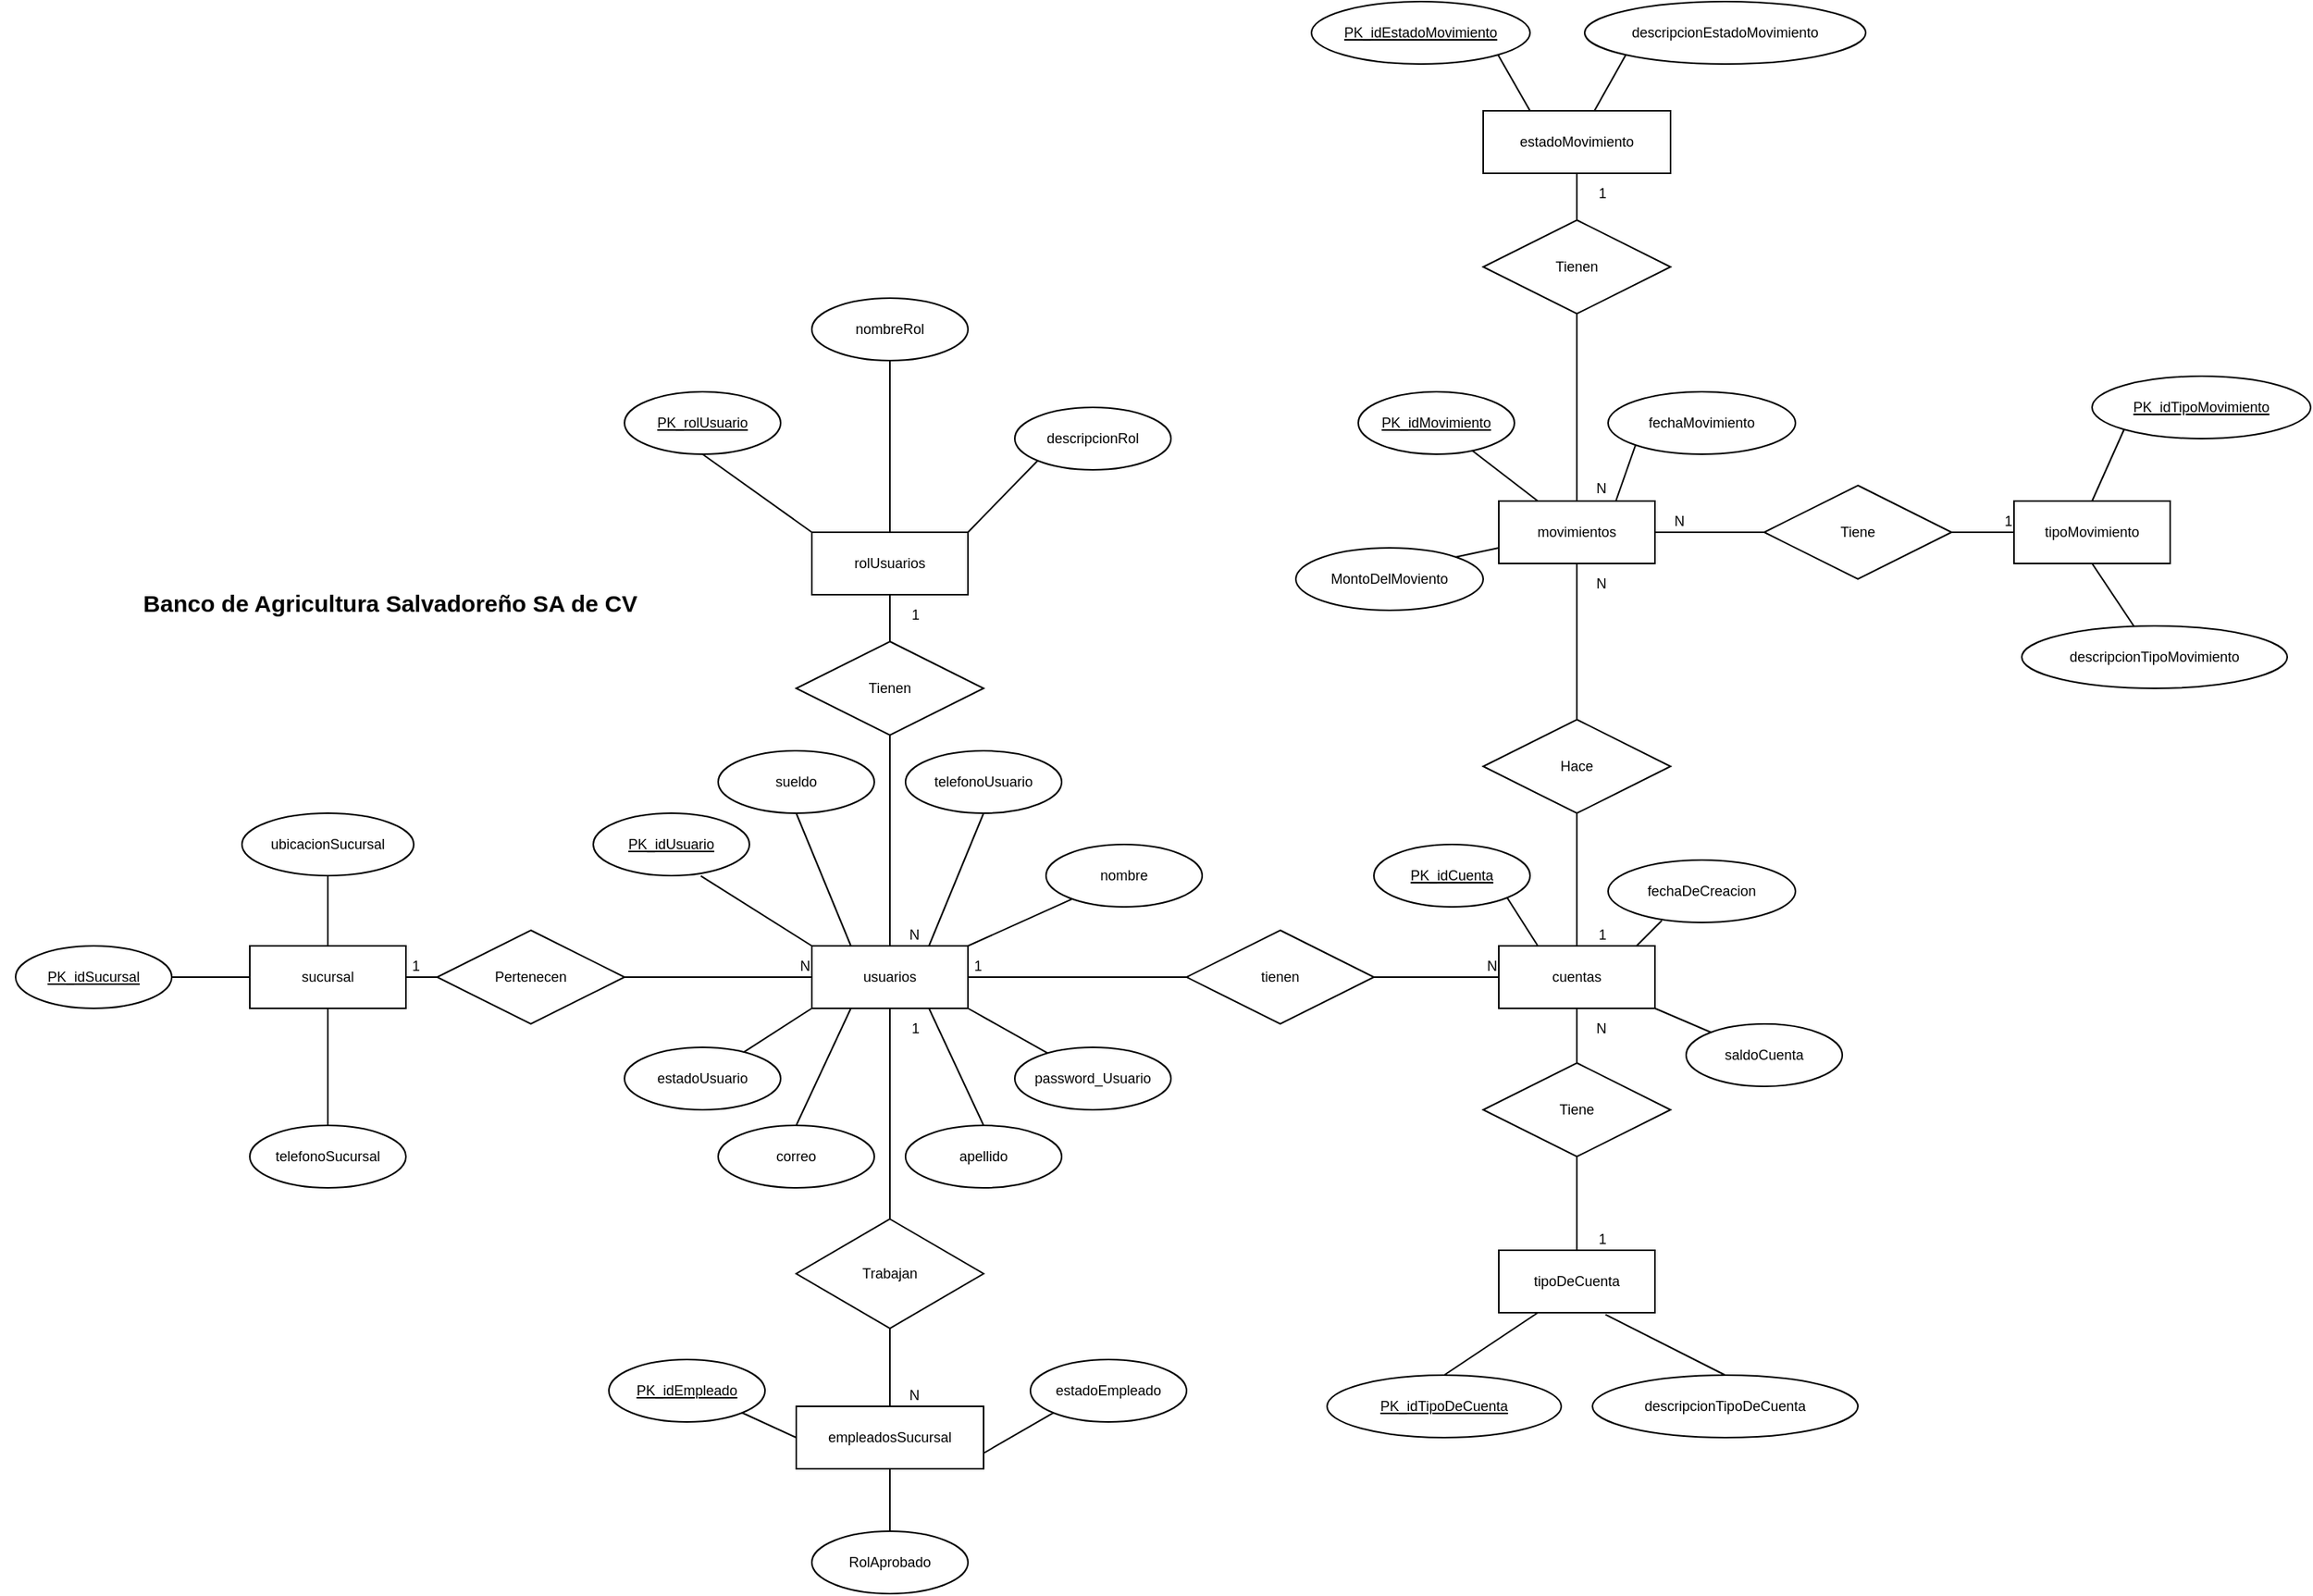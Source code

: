 <mxfile version="23.1.5" type="device">
  <diagram name="Página-1" id="E7iR8OeMe1wWlsRJZvQq">
    <mxGraphModel dx="648" dy="625" grid="1" gridSize="10" guides="1" tooltips="1" connect="1" arrows="1" fold="1" page="1" pageScale="1" pageWidth="413" pageHeight="583" math="0" shadow="0">
      <root>
        <mxCell id="0" />
        <mxCell id="1" parent="0" />
        <mxCell id="nycTJcPWm1tqo9a05--M-3" value="rolUsuarios" style="whiteSpace=wrap;html=1;align=center;fillColor=default;fontSize=9;" parent="1" vertex="1">
          <mxGeometry x="1030" y="430" width="100" height="40" as="geometry" />
        </mxCell>
        <mxCell id="nycTJcPWm1tqo9a05--M-4" value="tipoMovimiento" style="whiteSpace=wrap;html=1;align=center;fillColor=default;fontSize=9;" parent="1" vertex="1">
          <mxGeometry x="1800" y="410" width="100" height="40" as="geometry" />
        </mxCell>
        <mxCell id="nycTJcPWm1tqo9a05--M-5" value="movimientos" style="whiteSpace=wrap;html=1;align=center;fillColor=default;fontSize=9;" parent="1" vertex="1">
          <mxGeometry x="1470" y="410" width="100" height="40" as="geometry" />
        </mxCell>
        <mxCell id="nycTJcPWm1tqo9a05--M-6" value="usuarios" style="whiteSpace=wrap;html=1;align=center;fillColor=default;fontSize=9;" parent="1" vertex="1">
          <mxGeometry x="1030" y="695" width="100" height="40" as="geometry" />
        </mxCell>
        <mxCell id="nycTJcPWm1tqo9a05--M-8" value="&lt;b style=&quot;&quot;&gt;&lt;font style=&quot;font-size: 15px;&quot;&gt;Banco de Agricultura Salvadoreño SA de CV&lt;/font&gt;&lt;/b&gt;" style="text;strokeColor=none;align=center;fillColor=none;html=1;verticalAlign=middle;whiteSpace=wrap;rounded=0;fontSize=9;" parent="1" vertex="1">
          <mxGeometry x="510" y="460" width="500" height="30" as="geometry" />
        </mxCell>
        <mxCell id="nycTJcPWm1tqo9a05--M-10" value="estadoMovimiento" style="whiteSpace=wrap;html=1;align=center;fillColor=default;fontSize=9;" parent="1" vertex="1">
          <mxGeometry x="1460" y="160" width="120" height="40" as="geometry" />
        </mxCell>
        <mxCell id="nycTJcPWm1tqo9a05--M-11" value="cuentas" style="whiteSpace=wrap;html=1;align=center;fillColor=default;fontSize=9;" parent="1" vertex="1">
          <mxGeometry x="1470" y="695" width="100" height="40" as="geometry" />
        </mxCell>
        <mxCell id="nycTJcPWm1tqo9a05--M-13" value="tipoDeCuenta" style="whiteSpace=wrap;html=1;align=center;fillColor=default;fontSize=9;" parent="1" vertex="1">
          <mxGeometry x="1470" y="890" width="100" height="40" as="geometry" />
        </mxCell>
        <mxCell id="nycTJcPWm1tqo9a05--M-14" value="empleadosSucursal" style="whiteSpace=wrap;html=1;align=center;fillColor=default;fontSize=9;" parent="1" vertex="1">
          <mxGeometry x="1020" y="990" width="120" height="40" as="geometry" />
        </mxCell>
        <mxCell id="nycTJcPWm1tqo9a05--M-15" value="sucursal" style="whiteSpace=wrap;html=1;align=center;fillColor=default;fontSize=9;" parent="1" vertex="1">
          <mxGeometry x="670" y="695" width="100" height="40" as="geometry" />
        </mxCell>
        <mxCell id="nycTJcPWm1tqo9a05--M-16" value="Trabajan" style="shape=rhombus;perimeter=rhombusPerimeter;whiteSpace=wrap;html=1;align=center;fillColor=default;fontSize=9;" parent="1" vertex="1">
          <mxGeometry x="1020" y="870" width="120" height="70" as="geometry" />
        </mxCell>
        <mxCell id="nycTJcPWm1tqo9a05--M-18" value="Hace" style="shape=rhombus;perimeter=rhombusPerimeter;whiteSpace=wrap;html=1;align=center;fillColor=default;fontSize=9;" parent="1" vertex="1">
          <mxGeometry x="1460" y="550" width="120" height="60" as="geometry" />
        </mxCell>
        <mxCell id="nycTJcPWm1tqo9a05--M-19" value="Tienen" style="shape=rhombus;perimeter=rhombusPerimeter;whiteSpace=wrap;html=1;align=center;fillColor=default;fontSize=9;" parent="1" vertex="1">
          <mxGeometry x="1460" y="230" width="120" height="60" as="geometry" />
        </mxCell>
        <mxCell id="nycTJcPWm1tqo9a05--M-20" value="Tiene" style="shape=rhombus;perimeter=rhombusPerimeter;whiteSpace=wrap;html=1;align=center;fillColor=default;fontSize=9;" parent="1" vertex="1">
          <mxGeometry x="1460" y="770" width="120" height="60" as="geometry" />
        </mxCell>
        <mxCell id="nycTJcPWm1tqo9a05--M-21" value="tienen" style="shape=rhombus;perimeter=rhombusPerimeter;whiteSpace=wrap;html=1;align=center;fillColor=default;fontSize=9;" parent="1" vertex="1">
          <mxGeometry x="1270" y="685" width="120" height="60" as="geometry" />
        </mxCell>
        <mxCell id="nycTJcPWm1tqo9a05--M-22" value="Pertenecen" style="shape=rhombus;perimeter=rhombusPerimeter;whiteSpace=wrap;html=1;align=center;fillColor=default;fontSize=9;" parent="1" vertex="1">
          <mxGeometry x="790" y="685" width="120" height="60" as="geometry" />
        </mxCell>
        <mxCell id="nycTJcPWm1tqo9a05--M-26" value="" style="endArrow=none;html=1;rounded=0;entryX=0.5;entryY=1;entryDx=0;entryDy=0;fontSize=9;" parent="1" source="nycTJcPWm1tqo9a05--M-16" target="nycTJcPWm1tqo9a05--M-6" edge="1">
          <mxGeometry relative="1" as="geometry">
            <mxPoint x="1050" y="900" as="sourcePoint" />
            <mxPoint x="1210" y="900" as="targetPoint" />
          </mxGeometry>
        </mxCell>
        <mxCell id="nycTJcPWm1tqo9a05--M-27" value="1" style="resizable=0;html=1;whiteSpace=wrap;align=right;verticalAlign=bottom;fontSize=9;" parent="nycTJcPWm1tqo9a05--M-26" connectable="0" vertex="1">
          <mxGeometry x="1" relative="1" as="geometry">
            <mxPoint x="20" y="20" as="offset" />
          </mxGeometry>
        </mxCell>
        <mxCell id="nycTJcPWm1tqo9a05--M-28" value="" style="endArrow=none;html=1;rounded=0;exitX=0.5;exitY=1;exitDx=0;exitDy=0;entryX=0.5;entryY=0;entryDx=0;entryDy=0;fontSize=9;" parent="1" source="nycTJcPWm1tqo9a05--M-16" target="nycTJcPWm1tqo9a05--M-14" edge="1">
          <mxGeometry relative="1" as="geometry">
            <mxPoint x="1050" y="900" as="sourcePoint" />
            <mxPoint x="1210" y="900" as="targetPoint" />
          </mxGeometry>
        </mxCell>
        <mxCell id="nycTJcPWm1tqo9a05--M-29" value="N" style="resizable=0;html=1;whiteSpace=wrap;align=right;verticalAlign=bottom;fontSize=9;" parent="nycTJcPWm1tqo9a05--M-28" connectable="0" vertex="1">
          <mxGeometry x="1" relative="1" as="geometry">
            <mxPoint x="20" as="offset" />
          </mxGeometry>
        </mxCell>
        <mxCell id="nycTJcPWm1tqo9a05--M-33" value="" style="endArrow=none;html=1;rounded=0;entryX=1;entryY=0.5;entryDx=0;entryDy=0;exitX=0;exitY=0.5;exitDx=0;exitDy=0;fontSize=9;" parent="1" source="nycTJcPWm1tqo9a05--M-22" target="nycTJcPWm1tqo9a05--M-15" edge="1">
          <mxGeometry relative="1" as="geometry">
            <mxPoint x="1050" y="810" as="sourcePoint" />
            <mxPoint x="1210" y="810" as="targetPoint" />
          </mxGeometry>
        </mxCell>
        <mxCell id="nycTJcPWm1tqo9a05--M-34" value="1" style="resizable=0;html=1;whiteSpace=wrap;align=right;verticalAlign=bottom;fontSize=9;" parent="nycTJcPWm1tqo9a05--M-33" connectable="0" vertex="1">
          <mxGeometry x="1" relative="1" as="geometry">
            <mxPoint x="10" as="offset" />
          </mxGeometry>
        </mxCell>
        <mxCell id="nycTJcPWm1tqo9a05--M-35" value="" style="endArrow=none;html=1;rounded=0;exitX=1;exitY=0.5;exitDx=0;exitDy=0;entryX=0;entryY=0.5;entryDx=0;entryDy=0;fontSize=9;" parent="1" source="nycTJcPWm1tqo9a05--M-22" target="nycTJcPWm1tqo9a05--M-6" edge="1">
          <mxGeometry relative="1" as="geometry">
            <mxPoint x="1090" y="900" as="sourcePoint" />
            <mxPoint x="1090" y="950" as="targetPoint" />
          </mxGeometry>
        </mxCell>
        <mxCell id="nycTJcPWm1tqo9a05--M-36" value="N" style="resizable=0;html=1;whiteSpace=wrap;align=right;verticalAlign=bottom;fontSize=9;" parent="nycTJcPWm1tqo9a05--M-35" connectable="0" vertex="1">
          <mxGeometry x="1" relative="1" as="geometry" />
        </mxCell>
        <mxCell id="nycTJcPWm1tqo9a05--M-38" value="" style="endArrow=none;html=1;rounded=0;entryX=1;entryY=0.5;entryDx=0;entryDy=0;exitX=0;exitY=0.5;exitDx=0;exitDy=0;fontSize=9;" parent="1" source="nycTJcPWm1tqo9a05--M-21" target="nycTJcPWm1tqo9a05--M-6" edge="1">
          <mxGeometry relative="1" as="geometry">
            <mxPoint x="1250" y="765.0" as="sourcePoint" />
            <mxPoint x="780" y="760" as="targetPoint" />
          </mxGeometry>
        </mxCell>
        <mxCell id="nycTJcPWm1tqo9a05--M-39" value="1" style="resizable=0;html=1;whiteSpace=wrap;align=right;verticalAlign=bottom;fontSize=9;" parent="nycTJcPWm1tqo9a05--M-38" connectable="0" vertex="1">
          <mxGeometry x="1" relative="1" as="geometry">
            <mxPoint x="10" as="offset" />
          </mxGeometry>
        </mxCell>
        <mxCell id="nycTJcPWm1tqo9a05--M-40" value="" style="endArrow=none;html=1;rounded=0;exitX=1;exitY=0.5;exitDx=0;exitDy=0;entryX=0;entryY=0.5;entryDx=0;entryDy=0;fontSize=9;" parent="1" source="nycTJcPWm1tqo9a05--M-21" target="nycTJcPWm1tqo9a05--M-11" edge="1">
          <mxGeometry relative="1" as="geometry">
            <mxPoint x="1180" y="760" as="sourcePoint" />
            <mxPoint x="1180" y="810" as="targetPoint" />
          </mxGeometry>
        </mxCell>
        <mxCell id="nycTJcPWm1tqo9a05--M-41" value="N" style="resizable=0;html=1;whiteSpace=wrap;align=right;verticalAlign=bottom;fontSize=9;" parent="nycTJcPWm1tqo9a05--M-40" connectable="0" vertex="1">
          <mxGeometry x="1" relative="1" as="geometry" />
        </mxCell>
        <mxCell id="nycTJcPWm1tqo9a05--M-43" value="" style="endArrow=none;html=1;rounded=0;entryX=0.5;entryY=1;entryDx=0;entryDy=0;exitX=0.5;exitY=0;exitDx=0;exitDy=0;fontSize=9;" parent="1" source="nycTJcPWm1tqo9a05--M-20" target="nycTJcPWm1tqo9a05--M-11" edge="1">
          <mxGeometry relative="1" as="geometry">
            <mxPoint x="1310" y="740" as="sourcePoint" />
            <mxPoint x="1190" y="820" as="targetPoint" />
          </mxGeometry>
        </mxCell>
        <mxCell id="nycTJcPWm1tqo9a05--M-44" value="N" style="resizable=0;html=1;whiteSpace=wrap;align=right;verticalAlign=bottom;fontSize=9;" parent="nycTJcPWm1tqo9a05--M-43" connectable="0" vertex="1">
          <mxGeometry x="1" relative="1" as="geometry">
            <mxPoint x="20" y="20" as="offset" />
          </mxGeometry>
        </mxCell>
        <mxCell id="nycTJcPWm1tqo9a05--M-45" value="" style="endArrow=none;html=1;rounded=0;entryX=0.5;entryY=0;entryDx=0;entryDy=0;exitX=0.5;exitY=1;exitDx=0;exitDy=0;fontSize=9;" parent="1" source="nycTJcPWm1tqo9a05--M-20" target="nycTJcPWm1tqo9a05--M-13" edge="1">
          <mxGeometry relative="1" as="geometry">
            <mxPoint x="1290" y="530" as="sourcePoint" />
            <mxPoint x="1230" y="530" as="targetPoint" />
          </mxGeometry>
        </mxCell>
        <mxCell id="nycTJcPWm1tqo9a05--M-46" value="1" style="resizable=0;html=1;whiteSpace=wrap;align=right;verticalAlign=bottom;fontSize=9;" parent="nycTJcPWm1tqo9a05--M-45" connectable="0" vertex="1">
          <mxGeometry x="1" relative="1" as="geometry">
            <mxPoint x="20" as="offset" />
          </mxGeometry>
        </mxCell>
        <mxCell id="nycTJcPWm1tqo9a05--M-47" value="" style="endArrow=none;html=1;rounded=0;entryX=0.5;entryY=0;entryDx=0;entryDy=0;exitX=0.5;exitY=1;exitDx=0;exitDy=0;fontSize=9;" parent="1" source="nycTJcPWm1tqo9a05--M-18" target="nycTJcPWm1tqo9a05--M-11" edge="1">
          <mxGeometry relative="1" as="geometry">
            <mxPoint x="1530" y="750" as="sourcePoint" />
            <mxPoint x="1530" y="800" as="targetPoint" />
            <Array as="points" />
          </mxGeometry>
        </mxCell>
        <mxCell id="nycTJcPWm1tqo9a05--M-48" value="1" style="resizable=0;html=1;whiteSpace=wrap;align=right;verticalAlign=bottom;fontSize=9;" parent="nycTJcPWm1tqo9a05--M-47" connectable="0" vertex="1">
          <mxGeometry x="1" relative="1" as="geometry">
            <mxPoint x="20" as="offset" />
          </mxGeometry>
        </mxCell>
        <mxCell id="nycTJcPWm1tqo9a05--M-49" value="" style="endArrow=none;html=1;rounded=0;entryX=0.5;entryY=1;entryDx=0;entryDy=0;fontSize=9;" parent="1" target="nycTJcPWm1tqo9a05--M-3" edge="1">
          <mxGeometry relative="1" as="geometry">
            <mxPoint x="1080" y="540" as="sourcePoint" />
            <mxPoint x="1440" y="780" as="targetPoint" />
          </mxGeometry>
        </mxCell>
        <mxCell id="nycTJcPWm1tqo9a05--M-50" value="1" style="resizable=0;html=1;whiteSpace=wrap;align=right;verticalAlign=bottom;fontSize=9;" parent="nycTJcPWm1tqo9a05--M-49" connectable="0" vertex="1">
          <mxGeometry x="1" relative="1" as="geometry">
            <mxPoint x="20" y="20" as="offset" />
          </mxGeometry>
        </mxCell>
        <mxCell id="nycTJcPWm1tqo9a05--M-51" value="" style="endArrow=none;html=1;rounded=0;exitX=0.5;exitY=1;exitDx=0;exitDy=0;entryX=0.5;entryY=0;entryDx=0;entryDy=0;fontSize=9;" parent="1" source="nycTJcPWm1tqo9a05--M-17" target="nycTJcPWm1tqo9a05--M-6" edge="1">
          <mxGeometry relative="1" as="geometry">
            <mxPoint x="1320" y="760" as="sourcePoint" />
            <mxPoint x="1390" y="760" as="targetPoint" />
          </mxGeometry>
        </mxCell>
        <mxCell id="nycTJcPWm1tqo9a05--M-52" value="N" style="resizable=0;html=1;whiteSpace=wrap;align=right;verticalAlign=bottom;fontSize=9;" parent="nycTJcPWm1tqo9a05--M-51" connectable="0" vertex="1">
          <mxGeometry x="1" relative="1" as="geometry">
            <mxPoint x="20" as="offset" />
          </mxGeometry>
        </mxCell>
        <mxCell id="nycTJcPWm1tqo9a05--M-53" value="Tiene" style="shape=rhombus;perimeter=rhombusPerimeter;whiteSpace=wrap;html=1;align=center;fillColor=default;fontSize=9;" parent="1" vertex="1">
          <mxGeometry x="1640" y="400" width="120" height="60" as="geometry" />
        </mxCell>
        <mxCell id="nycTJcPWm1tqo9a05--M-54" value="" style="endArrow=none;html=1;rounded=0;entryX=0.5;entryY=1;entryDx=0;entryDy=0;fontSize=9;" parent="1" source="nycTJcPWm1tqo9a05--M-18" target="nycTJcPWm1tqo9a05--M-5" edge="1">
          <mxGeometry relative="1" as="geometry">
            <mxPoint x="1410" y="620" as="sourcePoint" />
            <mxPoint x="1480" y="620" as="targetPoint" />
          </mxGeometry>
        </mxCell>
        <mxCell id="nycTJcPWm1tqo9a05--M-55" value="N" style="resizable=0;html=1;whiteSpace=wrap;align=right;verticalAlign=bottom;fontSize=9;" parent="nycTJcPWm1tqo9a05--M-54" connectable="0" vertex="1">
          <mxGeometry x="1" relative="1" as="geometry">
            <mxPoint x="20" y="20" as="offset" />
          </mxGeometry>
        </mxCell>
        <mxCell id="nycTJcPWm1tqo9a05--M-65" value="" style="endArrow=none;html=1;rounded=0;entryX=0;entryY=0.5;entryDx=0;entryDy=0;fontSize=9;exitX=1;exitY=0.5;exitDx=0;exitDy=0;" parent="1" source="nycTJcPWm1tqo9a05--M-53" target="nycTJcPWm1tqo9a05--M-4" edge="1">
          <mxGeometry relative="1" as="geometry">
            <mxPoint x="1770" y="520" as="sourcePoint" />
            <mxPoint x="1440" y="440" as="targetPoint" />
          </mxGeometry>
        </mxCell>
        <mxCell id="nycTJcPWm1tqo9a05--M-66" value="1" style="resizable=0;html=1;whiteSpace=wrap;align=right;verticalAlign=bottom;fontSize=9;" parent="nycTJcPWm1tqo9a05--M-65" connectable="0" vertex="1">
          <mxGeometry x="1" relative="1" as="geometry">
            <mxPoint as="offset" />
          </mxGeometry>
        </mxCell>
        <mxCell id="nycTJcPWm1tqo9a05--M-70" value="" style="endArrow=none;html=1;rounded=0;entryX=0.5;entryY=1;entryDx=0;entryDy=0;exitX=0.5;exitY=0;exitDx=0;exitDy=0;fontSize=9;" parent="1" source="nycTJcPWm1tqo9a05--M-19" target="nycTJcPWm1tqo9a05--M-10" edge="1">
          <mxGeometry relative="1" as="geometry">
            <mxPoint x="1520" y="340" as="sourcePoint" />
            <mxPoint x="1780" y="470" as="targetPoint" />
          </mxGeometry>
        </mxCell>
        <mxCell id="nycTJcPWm1tqo9a05--M-71" value="1" style="resizable=0;html=1;whiteSpace=wrap;align=right;verticalAlign=bottom;fontSize=9;" parent="nycTJcPWm1tqo9a05--M-70" connectable="0" vertex="1">
          <mxGeometry x="1" relative="1" as="geometry">
            <mxPoint x="20" y="20" as="offset" />
          </mxGeometry>
        </mxCell>
        <mxCell id="nycTJcPWm1tqo9a05--M-73" value="" style="endArrow=none;html=1;rounded=0;entryX=1;entryY=0.5;entryDx=0;entryDy=0;exitX=0;exitY=0.5;exitDx=0;exitDy=0;fontSize=9;" parent="1" source="nycTJcPWm1tqo9a05--M-53" target="nycTJcPWm1tqo9a05--M-5" edge="1">
          <mxGeometry relative="1" as="geometry">
            <mxPoint x="1530" y="500" as="sourcePoint" />
            <mxPoint x="1530" y="460" as="targetPoint" />
          </mxGeometry>
        </mxCell>
        <mxCell id="nycTJcPWm1tqo9a05--M-74" value="N" style="resizable=0;html=1;whiteSpace=wrap;align=right;verticalAlign=bottom;fontSize=9;" parent="nycTJcPWm1tqo9a05--M-73" connectable="0" vertex="1">
          <mxGeometry x="1" relative="1" as="geometry">
            <mxPoint x="20" as="offset" />
          </mxGeometry>
        </mxCell>
        <mxCell id="nycTJcPWm1tqo9a05--M-79" value="" style="endArrow=none;html=1;rounded=0;entryX=0.5;entryY=0;entryDx=0;entryDy=0;exitX=0.5;exitY=1;exitDx=0;exitDy=0;fontSize=9;" parent="1" source="nycTJcPWm1tqo9a05--M-19" target="nycTJcPWm1tqo9a05--M-5" edge="1">
          <mxGeometry relative="1" as="geometry">
            <mxPoint x="1530" y="500" as="sourcePoint" />
            <mxPoint x="1530" y="460" as="targetPoint" />
          </mxGeometry>
        </mxCell>
        <mxCell id="nycTJcPWm1tqo9a05--M-80" value="N" style="resizable=0;html=1;whiteSpace=wrap;align=right;verticalAlign=bottom;fontSize=9;" parent="nycTJcPWm1tqo9a05--M-79" connectable="0" vertex="1">
          <mxGeometry x="1" relative="1" as="geometry">
            <mxPoint x="20" y="-1" as="offset" />
          </mxGeometry>
        </mxCell>
        <mxCell id="nycTJcPWm1tqo9a05--M-17" value="Tienen" style="shape=rhombus;perimeter=rhombusPerimeter;whiteSpace=wrap;html=1;align=center;fillColor=default;fontSize=9;" parent="1" vertex="1">
          <mxGeometry x="1020" y="500" width="120" height="60" as="geometry" />
        </mxCell>
        <mxCell id="OVQOog5_GXBlKImKKg6Z-7" value="PK_rolUsuario" style="ellipse;whiteSpace=wrap;html=1;align=center;fontStyle=4;fontSize=9;" parent="1" vertex="1">
          <mxGeometry x="910" y="340" width="100" height="40" as="geometry" />
        </mxCell>
        <mxCell id="OVQOog5_GXBlKImKKg6Z-10" value="" style="endArrow=none;html=1;rounded=0;entryX=0.5;entryY=1;entryDx=0;entryDy=0;exitX=0;exitY=0;exitDx=0;exitDy=0;fontSize=9;" parent="1" source="nycTJcPWm1tqo9a05--M-3" target="OVQOog5_GXBlKImKKg6Z-7" edge="1">
          <mxGeometry relative="1" as="geometry">
            <mxPoint x="960" y="560" as="sourcePoint" />
            <mxPoint x="960" y="390" as="targetPoint" />
          </mxGeometry>
        </mxCell>
        <mxCell id="OVQOog5_GXBlKImKKg6Z-11" value="" style="resizable=0;html=1;whiteSpace=wrap;align=right;verticalAlign=bottom;fontSize=9;" parent="OVQOog5_GXBlKImKKg6Z-10" connectable="0" vertex="1">
          <mxGeometry x="1" relative="1" as="geometry">
            <mxPoint x="20" y="20" as="offset" />
          </mxGeometry>
        </mxCell>
        <mxCell id="OVQOog5_GXBlKImKKg6Z-12" value="descripcionRol" style="ellipse;whiteSpace=wrap;html=1;align=center;fontSize=9;" parent="1" vertex="1">
          <mxGeometry x="1160" y="350" width="100" height="40" as="geometry" />
        </mxCell>
        <mxCell id="OVQOog5_GXBlKImKKg6Z-13" value="nombreRol" style="ellipse;whiteSpace=wrap;html=1;align=center;fontSize=9;" parent="1" vertex="1">
          <mxGeometry x="1030" y="280" width="100" height="40" as="geometry" />
        </mxCell>
        <mxCell id="OVQOog5_GXBlKImKKg6Z-14" value="" style="endArrow=none;html=1;rounded=0;entryX=0;entryY=1;entryDx=0;entryDy=0;exitX=1;exitY=0;exitDx=0;exitDy=0;fontSize=9;" parent="1" source="nycTJcPWm1tqo9a05--M-3" target="OVQOog5_GXBlKImKKg6Z-12" edge="1">
          <mxGeometry relative="1" as="geometry">
            <mxPoint x="1200" y="440" as="sourcePoint" />
            <mxPoint x="1130" y="390" as="targetPoint" />
          </mxGeometry>
        </mxCell>
        <mxCell id="OVQOog5_GXBlKImKKg6Z-15" value="" style="resizable=0;html=1;whiteSpace=wrap;align=right;verticalAlign=bottom;fontSize=9;" parent="OVQOog5_GXBlKImKKg6Z-14" connectable="0" vertex="1">
          <mxGeometry x="1" relative="1" as="geometry">
            <mxPoint x="20" y="20" as="offset" />
          </mxGeometry>
        </mxCell>
        <mxCell id="OVQOog5_GXBlKImKKg6Z-16" value="" style="endArrow=none;html=1;rounded=0;entryX=0.5;entryY=1;entryDx=0;entryDy=0;exitX=0.5;exitY=0;exitDx=0;exitDy=0;fontSize=9;" parent="1" source="nycTJcPWm1tqo9a05--M-3" target="OVQOog5_GXBlKImKKg6Z-13" edge="1">
          <mxGeometry relative="1" as="geometry">
            <mxPoint x="1050" y="450" as="sourcePoint" />
            <mxPoint x="980" y="400" as="targetPoint" />
          </mxGeometry>
        </mxCell>
        <mxCell id="OVQOog5_GXBlKImKKg6Z-17" value="" style="resizable=0;html=1;whiteSpace=wrap;align=right;verticalAlign=bottom;fontSize=9;" parent="OVQOog5_GXBlKImKKg6Z-16" connectable="0" vertex="1">
          <mxGeometry x="1" relative="1" as="geometry">
            <mxPoint x="20" y="20" as="offset" />
          </mxGeometry>
        </mxCell>
        <mxCell id="OVQOog5_GXBlKImKKg6Z-18" value="PK_idUsuario" style="ellipse;whiteSpace=wrap;html=1;align=center;fontStyle=4;fontSize=9;" parent="1" vertex="1">
          <mxGeometry x="890" y="610" width="100" height="40" as="geometry" />
        </mxCell>
        <mxCell id="OVQOog5_GXBlKImKKg6Z-19" value="nombre" style="ellipse;whiteSpace=wrap;html=1;align=center;fontSize=9;" parent="1" vertex="1">
          <mxGeometry x="1180" y="630" width="100" height="40" as="geometry" />
        </mxCell>
        <mxCell id="OVQOog5_GXBlKImKKg6Z-20" value="correo" style="ellipse;whiteSpace=wrap;html=1;align=center;fontSize=9;" parent="1" vertex="1">
          <mxGeometry x="970" y="810" width="100" height="40" as="geometry" />
        </mxCell>
        <mxCell id="OVQOog5_GXBlKImKKg6Z-21" value="estadoUsuario" style="ellipse;whiteSpace=wrap;html=1;align=center;fontSize=9;" parent="1" vertex="1">
          <mxGeometry x="910" y="760" width="100" height="40" as="geometry" />
        </mxCell>
        <mxCell id="OVQOog5_GXBlKImKKg6Z-22" value="password_Usuario" style="ellipse;whiteSpace=wrap;html=1;align=center;fontSize=9;" parent="1" vertex="1">
          <mxGeometry x="1160" y="760" width="100" height="40" as="geometry" />
        </mxCell>
        <mxCell id="OVQOog5_GXBlKImKKg6Z-23" value="apellido" style="ellipse;whiteSpace=wrap;html=1;align=center;fontSize=9;" parent="1" vertex="1">
          <mxGeometry x="1090" y="810" width="100" height="40" as="geometry" />
        </mxCell>
        <mxCell id="OVQOog5_GXBlKImKKg6Z-24" value="" style="endArrow=none;html=1;rounded=0;entryX=0.689;entryY=1.004;entryDx=0;entryDy=0;exitX=0;exitY=0;exitDx=0;exitDy=0;entryPerimeter=0;fontSize=9;" parent="1" source="nycTJcPWm1tqo9a05--M-6" target="OVQOog5_GXBlKImKKg6Z-18" edge="1">
          <mxGeometry relative="1" as="geometry">
            <mxPoint x="1009.29" y="805" as="sourcePoint" />
            <mxPoint x="1009.29" y="695" as="targetPoint" />
          </mxGeometry>
        </mxCell>
        <mxCell id="OVQOog5_GXBlKImKKg6Z-25" value="" style="resizable=0;html=1;whiteSpace=wrap;align=right;verticalAlign=bottom;fontSize=9;" parent="OVQOog5_GXBlKImKKg6Z-24" connectable="0" vertex="1">
          <mxGeometry x="1" relative="1" as="geometry">
            <mxPoint x="20" y="20" as="offset" />
          </mxGeometry>
        </mxCell>
        <mxCell id="OVQOog5_GXBlKImKKg6Z-26" value="" style="endArrow=none;html=1;rounded=0;exitX=1;exitY=0;exitDx=0;exitDy=0;fontSize=9;" parent="1" source="nycTJcPWm1tqo9a05--M-6" target="OVQOog5_GXBlKImKKg6Z-19" edge="1">
          <mxGeometry relative="1" as="geometry">
            <mxPoint x="1040" y="705" as="sourcePoint" />
            <mxPoint x="1029" y="670" as="targetPoint" />
          </mxGeometry>
        </mxCell>
        <mxCell id="OVQOog5_GXBlKImKKg6Z-27" value="" style="resizable=0;html=1;whiteSpace=wrap;align=right;verticalAlign=bottom;fontSize=9;" parent="OVQOog5_GXBlKImKKg6Z-26" connectable="0" vertex="1">
          <mxGeometry x="1" relative="1" as="geometry">
            <mxPoint x="20" y="20" as="offset" />
          </mxGeometry>
        </mxCell>
        <mxCell id="OVQOog5_GXBlKImKKg6Z-28" value="" style="endArrow=none;html=1;rounded=0;exitX=0;exitY=1;exitDx=0;exitDy=0;fontSize=9;" parent="1" source="nycTJcPWm1tqo9a05--M-6" target="OVQOog5_GXBlKImKKg6Z-21" edge="1">
          <mxGeometry relative="1" as="geometry">
            <mxPoint x="1040" y="705" as="sourcePoint" />
            <mxPoint x="1029" y="670" as="targetPoint" />
          </mxGeometry>
        </mxCell>
        <mxCell id="OVQOog5_GXBlKImKKg6Z-29" value="" style="resizable=0;html=1;whiteSpace=wrap;align=right;verticalAlign=bottom;fontSize=9;" parent="OVQOog5_GXBlKImKKg6Z-28" connectable="0" vertex="1">
          <mxGeometry x="1" relative="1" as="geometry">
            <mxPoint x="20" y="20" as="offset" />
          </mxGeometry>
        </mxCell>
        <mxCell id="OVQOog5_GXBlKImKKg6Z-30" value="" style="endArrow=none;html=1;rounded=0;entryX=1;entryY=1;entryDx=0;entryDy=0;fontSize=9;" parent="1" source="OVQOog5_GXBlKImKKg6Z-22" target="nycTJcPWm1tqo9a05--M-6" edge="1">
          <mxGeometry relative="1" as="geometry">
            <mxPoint x="1050" y="715" as="sourcePoint" />
            <mxPoint x="1130" y="740" as="targetPoint" />
          </mxGeometry>
        </mxCell>
        <mxCell id="OVQOog5_GXBlKImKKg6Z-31" value="" style="resizable=0;html=1;whiteSpace=wrap;align=right;verticalAlign=bottom;fontSize=9;" parent="OVQOog5_GXBlKImKKg6Z-30" connectable="0" vertex="1">
          <mxGeometry x="1" relative="1" as="geometry">
            <mxPoint x="20" y="20" as="offset" />
          </mxGeometry>
        </mxCell>
        <mxCell id="OVQOog5_GXBlKImKKg6Z-32" value="" style="endArrow=none;html=1;rounded=0;entryX=0.75;entryY=1;entryDx=0;entryDy=0;exitX=0.5;exitY=0;exitDx=0;exitDy=0;fontSize=9;" parent="1" source="OVQOog5_GXBlKImKKg6Z-23" target="nycTJcPWm1tqo9a05--M-6" edge="1">
          <mxGeometry relative="1" as="geometry">
            <mxPoint x="1060" y="725" as="sourcePoint" />
            <mxPoint x="1049" y="690" as="targetPoint" />
          </mxGeometry>
        </mxCell>
        <mxCell id="OVQOog5_GXBlKImKKg6Z-33" value="" style="resizable=0;html=1;whiteSpace=wrap;align=right;verticalAlign=bottom;fontSize=9;" parent="OVQOog5_GXBlKImKKg6Z-32" connectable="0" vertex="1">
          <mxGeometry x="1" relative="1" as="geometry">
            <mxPoint x="20" y="20" as="offset" />
          </mxGeometry>
        </mxCell>
        <mxCell id="OVQOog5_GXBlKImKKg6Z-34" value="" style="endArrow=none;html=1;rounded=0;entryX=0.25;entryY=1;entryDx=0;entryDy=0;exitX=0.5;exitY=0;exitDx=0;exitDy=0;fontSize=9;" parent="1" source="OVQOog5_GXBlKImKKg6Z-20" target="nycTJcPWm1tqo9a05--M-6" edge="1">
          <mxGeometry relative="1" as="geometry">
            <mxPoint x="1070" y="735" as="sourcePoint" />
            <mxPoint x="1059" y="700" as="targetPoint" />
          </mxGeometry>
        </mxCell>
        <mxCell id="OVQOog5_GXBlKImKKg6Z-35" value="" style="resizable=0;html=1;whiteSpace=wrap;align=right;verticalAlign=bottom;fontSize=9;" parent="OVQOog5_GXBlKImKKg6Z-34" connectable="0" vertex="1">
          <mxGeometry x="1" relative="1" as="geometry">
            <mxPoint x="20" y="20" as="offset" />
          </mxGeometry>
        </mxCell>
        <mxCell id="ocYavD-VZM5LLqu4CCMi-2" value="estadoEmpleado" style="ellipse;whiteSpace=wrap;html=1;align=center;fontSize=9;" parent="1" vertex="1">
          <mxGeometry x="1170" y="960" width="100" height="40" as="geometry" />
        </mxCell>
        <mxCell id="ocYavD-VZM5LLqu4CCMi-3" value="PK_idEmpleado" style="ellipse;whiteSpace=wrap;html=1;align=center;fontStyle=4;fontSize=9;" parent="1" vertex="1">
          <mxGeometry x="900" y="960" width="100" height="40" as="geometry" />
        </mxCell>
        <mxCell id="ocYavD-VZM5LLqu4CCMi-4" value="RolAprobado" style="ellipse;whiteSpace=wrap;html=1;align=center;fontSize=9;" parent="1" vertex="1">
          <mxGeometry x="1030" y="1070" width="100" height="40" as="geometry" />
        </mxCell>
        <mxCell id="ocYavD-VZM5LLqu4CCMi-5" value="ubicacionSucursal" style="ellipse;whiteSpace=wrap;html=1;align=center;fontSize=9;" parent="1" vertex="1">
          <mxGeometry x="665" y="610" width="110" height="40" as="geometry" />
        </mxCell>
        <mxCell id="ocYavD-VZM5LLqu4CCMi-7" value="PK_idSucursal" style="ellipse;whiteSpace=wrap;html=1;align=center;fontStyle=4;fontSize=9;" parent="1" vertex="1">
          <mxGeometry x="520" y="695" width="100" height="40" as="geometry" />
        </mxCell>
        <mxCell id="ocYavD-VZM5LLqu4CCMi-8" value="telefonoSucursal" style="ellipse;whiteSpace=wrap;html=1;align=center;fontSize=9;" parent="1" vertex="1">
          <mxGeometry x="670" y="810" width="100" height="40" as="geometry" />
        </mxCell>
        <mxCell id="ocYavD-VZM5LLqu4CCMi-9" value="telefonoUsuario" style="ellipse;whiteSpace=wrap;html=1;align=center;fontSize=9;" parent="1" vertex="1">
          <mxGeometry x="1090" y="570" width="100" height="40" as="geometry" />
        </mxCell>
        <mxCell id="ocYavD-VZM5LLqu4CCMi-11" value="" style="endArrow=none;html=1;rounded=0;entryX=0.5;entryY=1;entryDx=0;entryDy=0;exitX=0.75;exitY=0;exitDx=0;exitDy=0;fontSize=9;" parent="1" source="nycTJcPWm1tqo9a05--M-6" target="ocYavD-VZM5LLqu4CCMi-9" edge="1">
          <mxGeometry relative="1" as="geometry">
            <mxPoint x="1040" y="705" as="sourcePoint" />
            <mxPoint x="1009" y="650" as="targetPoint" />
          </mxGeometry>
        </mxCell>
        <mxCell id="ocYavD-VZM5LLqu4CCMi-12" value="" style="resizable=0;html=1;whiteSpace=wrap;align=right;verticalAlign=bottom;fontSize=9;" parent="ocYavD-VZM5LLqu4CCMi-11" connectable="0" vertex="1">
          <mxGeometry x="1" relative="1" as="geometry">
            <mxPoint x="20" y="20" as="offset" />
          </mxGeometry>
        </mxCell>
        <mxCell id="ocYavD-VZM5LLqu4CCMi-13" value="" style="endArrow=none;html=1;rounded=0;entryX=0.5;entryY=1;entryDx=0;entryDy=0;exitX=0.5;exitY=0;exitDx=0;exitDy=0;fontSize=9;" parent="1" source="nycTJcPWm1tqo9a05--M-15" target="ocYavD-VZM5LLqu4CCMi-5" edge="1">
          <mxGeometry relative="1" as="geometry">
            <mxPoint x="1170" y="705" as="sourcePoint" />
            <mxPoint x="1139" y="650" as="targetPoint" />
          </mxGeometry>
        </mxCell>
        <mxCell id="ocYavD-VZM5LLqu4CCMi-14" value="" style="resizable=0;html=1;whiteSpace=wrap;align=right;verticalAlign=bottom;fontSize=9;" parent="ocYavD-VZM5LLqu4CCMi-13" connectable="0" vertex="1">
          <mxGeometry x="1" relative="1" as="geometry">
            <mxPoint x="20" y="20" as="offset" />
          </mxGeometry>
        </mxCell>
        <mxCell id="ocYavD-VZM5LLqu4CCMi-15" value="" style="endArrow=none;html=1;rounded=0;entryX=0.5;entryY=0;entryDx=0;entryDy=0;exitX=0.5;exitY=1;exitDx=0;exitDy=0;fontSize=9;" parent="1" source="nycTJcPWm1tqo9a05--M-15" target="ocYavD-VZM5LLqu4CCMi-8" edge="1">
          <mxGeometry relative="1" as="geometry">
            <mxPoint x="730" y="705" as="sourcePoint" />
            <mxPoint x="730" y="660" as="targetPoint" />
          </mxGeometry>
        </mxCell>
        <mxCell id="ocYavD-VZM5LLqu4CCMi-16" value="" style="resizable=0;html=1;whiteSpace=wrap;align=right;verticalAlign=bottom;fontSize=9;" parent="ocYavD-VZM5LLqu4CCMi-15" connectable="0" vertex="1">
          <mxGeometry x="1" relative="1" as="geometry">
            <mxPoint x="20" y="20" as="offset" />
          </mxGeometry>
        </mxCell>
        <mxCell id="ocYavD-VZM5LLqu4CCMi-17" value="" style="endArrow=none;html=1;rounded=0;entryX=0;entryY=0.5;entryDx=0;entryDy=0;exitX=1;exitY=0.5;exitDx=0;exitDy=0;fontSize=9;" parent="1" source="ocYavD-VZM5LLqu4CCMi-7" target="nycTJcPWm1tqo9a05--M-15" edge="1">
          <mxGeometry relative="1" as="geometry">
            <mxPoint x="730" y="745" as="sourcePoint" />
            <mxPoint x="730" y="820" as="targetPoint" />
          </mxGeometry>
        </mxCell>
        <mxCell id="ocYavD-VZM5LLqu4CCMi-18" value="" style="resizable=0;html=1;whiteSpace=wrap;align=right;verticalAlign=bottom;fontSize=9;" parent="ocYavD-VZM5LLqu4CCMi-17" connectable="0" vertex="1">
          <mxGeometry x="1" relative="1" as="geometry">
            <mxPoint x="20" y="20" as="offset" />
          </mxGeometry>
        </mxCell>
        <mxCell id="ocYavD-VZM5LLqu4CCMi-19" value="descripcionTipoDeCuenta" style="ellipse;whiteSpace=wrap;html=1;align=center;fontSize=9;" parent="1" vertex="1">
          <mxGeometry x="1530" y="970" width="170" height="40" as="geometry" />
        </mxCell>
        <mxCell id="ocYavD-VZM5LLqu4CCMi-20" value="PK_idTipoDeCuenta" style="ellipse;whiteSpace=wrap;html=1;align=center;fontStyle=4;fontSize=9;" parent="1" vertex="1">
          <mxGeometry x="1360" y="970" width="150" height="40" as="geometry" />
        </mxCell>
        <mxCell id="ocYavD-VZM5LLqu4CCMi-23" value="" style="endArrow=none;html=1;rounded=0;entryX=0.25;entryY=1;entryDx=0;entryDy=0;exitX=0.5;exitY=0;exitDx=0;exitDy=0;fontSize=9;" parent="1" source="ocYavD-VZM5LLqu4CCMi-20" target="nycTJcPWm1tqo9a05--M-13" edge="1">
          <mxGeometry relative="1" as="geometry">
            <mxPoint x="1150" y="570" as="sourcePoint" />
            <mxPoint x="1115" y="495" as="targetPoint" />
          </mxGeometry>
        </mxCell>
        <mxCell id="ocYavD-VZM5LLqu4CCMi-24" value="" style="resizable=0;html=1;whiteSpace=wrap;align=right;verticalAlign=bottom;fontSize=9;" parent="ocYavD-VZM5LLqu4CCMi-23" connectable="0" vertex="1">
          <mxGeometry x="1" relative="1" as="geometry">
            <mxPoint x="20" y="20" as="offset" />
          </mxGeometry>
        </mxCell>
        <mxCell id="ocYavD-VZM5LLqu4CCMi-26" value="" style="endArrow=none;html=1;rounded=0;entryX=0.683;entryY=1.029;entryDx=0;entryDy=0;exitX=0.5;exitY=0;exitDx=0;exitDy=0;entryPerimeter=0;fontSize=9;" parent="1" source="ocYavD-VZM5LLqu4CCMi-19" target="nycTJcPWm1tqo9a05--M-13" edge="1">
          <mxGeometry relative="1" as="geometry">
            <mxPoint x="1445" y="980" as="sourcePoint" />
            <mxPoint x="1505" y="940" as="targetPoint" />
          </mxGeometry>
        </mxCell>
        <mxCell id="ocYavD-VZM5LLqu4CCMi-27" value="" style="resizable=0;html=1;whiteSpace=wrap;align=right;verticalAlign=bottom;fontSize=9;" parent="ocYavD-VZM5LLqu4CCMi-26" connectable="0" vertex="1">
          <mxGeometry x="1" relative="1" as="geometry">
            <mxPoint x="20" y="20" as="offset" />
          </mxGeometry>
        </mxCell>
        <mxCell id="ocYavD-VZM5LLqu4CCMi-28" value="PK_idCuenta" style="ellipse;whiteSpace=wrap;html=1;align=center;fontStyle=4;fontSize=9;" parent="1" vertex="1">
          <mxGeometry x="1390" y="630" width="100" height="40" as="geometry" />
        </mxCell>
        <mxCell id="ocYavD-VZM5LLqu4CCMi-29" value="fechaDeCreacion" style="ellipse;whiteSpace=wrap;html=1;align=center;fontSize=9;" parent="1" vertex="1">
          <mxGeometry x="1540" y="640" width="120" height="40" as="geometry" />
        </mxCell>
        <mxCell id="ocYavD-VZM5LLqu4CCMi-30" value="fechaMovimiento" style="ellipse;whiteSpace=wrap;html=1;align=center;fontSize=9;" parent="1" vertex="1">
          <mxGeometry x="1540" y="340" width="120" height="40" as="geometry" />
        </mxCell>
        <mxCell id="ocYavD-VZM5LLqu4CCMi-31" value="PK_idMovimiento" style="ellipse;whiteSpace=wrap;html=1;align=center;fontStyle=4;fontSize=9;" parent="1" vertex="1">
          <mxGeometry x="1380" y="340" width="100" height="40" as="geometry" />
        </mxCell>
        <mxCell id="ocYavD-VZM5LLqu4CCMi-33" value="MontoDelMoviento" style="ellipse;whiteSpace=wrap;html=1;align=center;fontSize=9;" parent="1" vertex="1">
          <mxGeometry x="1340" y="440" width="120" height="40" as="geometry" />
        </mxCell>
        <mxCell id="ocYavD-VZM5LLqu4CCMi-34" value="saldoCuenta" style="ellipse;whiteSpace=wrap;html=1;align=center;fontSize=9;" parent="1" vertex="1">
          <mxGeometry x="1590" y="745" width="100" height="40" as="geometry" />
        </mxCell>
        <mxCell id="ocYavD-VZM5LLqu4CCMi-35" value="PK_idEstadoMovimiento" style="ellipse;whiteSpace=wrap;html=1;align=center;fontStyle=4;fontSize=9;" parent="1" vertex="1">
          <mxGeometry x="1350" y="90" width="140" height="40" as="geometry" />
        </mxCell>
        <mxCell id="ocYavD-VZM5LLqu4CCMi-36" value="descripcionEstadoMovimiento" style="ellipse;whiteSpace=wrap;html=1;align=center;fontSize=9;" parent="1" vertex="1">
          <mxGeometry x="1525" y="90" width="180" height="40" as="geometry" />
        </mxCell>
        <mxCell id="ocYavD-VZM5LLqu4CCMi-37" value="PK_idTipoMovimiento" style="ellipse;whiteSpace=wrap;html=1;align=center;fontStyle=4;fontSize=9;" parent="1" vertex="1">
          <mxGeometry x="1850" y="330" width="140" height="40" as="geometry" />
        </mxCell>
        <mxCell id="ocYavD-VZM5LLqu4CCMi-38" value="descripcionTipoMovimiento" style="ellipse;whiteSpace=wrap;html=1;align=center;fontSize=9;" parent="1" vertex="1">
          <mxGeometry x="1805" y="490" width="170" height="40" as="geometry" />
        </mxCell>
        <mxCell id="ocYavD-VZM5LLqu4CCMi-39" value="" style="endArrow=none;html=1;rounded=0;entryX=1;entryY=1;entryDx=0;entryDy=0;exitX=0.25;exitY=0;exitDx=0;exitDy=0;fontSize=9;" parent="1" source="nycTJcPWm1tqo9a05--M-11" target="ocYavD-VZM5LLqu4CCMi-28" edge="1">
          <mxGeometry relative="1" as="geometry">
            <mxPoint x="1191" y="774" as="sourcePoint" />
            <mxPoint x="1140" y="745" as="targetPoint" />
          </mxGeometry>
        </mxCell>
        <mxCell id="ocYavD-VZM5LLqu4CCMi-40" value="" style="resizable=0;html=1;whiteSpace=wrap;align=right;verticalAlign=bottom;fontSize=9;" parent="ocYavD-VZM5LLqu4CCMi-39" connectable="0" vertex="1">
          <mxGeometry x="1" relative="1" as="geometry">
            <mxPoint x="20" y="20" as="offset" />
          </mxGeometry>
        </mxCell>
        <mxCell id="ocYavD-VZM5LLqu4CCMi-41" value="" style="endArrow=none;html=1;rounded=0;entryX=0.287;entryY=0.969;entryDx=0;entryDy=0;exitX=0.88;exitY=0.006;exitDx=0;exitDy=0;entryPerimeter=0;exitPerimeter=0;fontSize=9;" parent="1" source="nycTJcPWm1tqo9a05--M-11" target="ocYavD-VZM5LLqu4CCMi-29" edge="1">
          <mxGeometry relative="1" as="geometry">
            <mxPoint x="1505" y="705" as="sourcePoint" />
            <mxPoint x="1485" y="674" as="targetPoint" />
          </mxGeometry>
        </mxCell>
        <mxCell id="ocYavD-VZM5LLqu4CCMi-42" value="" style="resizable=0;html=1;whiteSpace=wrap;align=right;verticalAlign=bottom;fontSize=9;" parent="ocYavD-VZM5LLqu4CCMi-41" connectable="0" vertex="1">
          <mxGeometry x="1" relative="1" as="geometry">
            <mxPoint x="20" y="20" as="offset" />
          </mxGeometry>
        </mxCell>
        <mxCell id="ocYavD-VZM5LLqu4CCMi-43" value="" style="endArrow=none;html=1;rounded=0;exitX=1;exitY=1;exitDx=0;exitDy=0;fontSize=9;" parent="1" source="nycTJcPWm1tqo9a05--M-11" target="ocYavD-VZM5LLqu4CCMi-34" edge="1">
          <mxGeometry relative="1" as="geometry">
            <mxPoint x="1568" y="705" as="sourcePoint" />
            <mxPoint x="1584" y="689" as="targetPoint" />
          </mxGeometry>
        </mxCell>
        <mxCell id="ocYavD-VZM5LLqu4CCMi-44" value="" style="resizable=0;html=1;whiteSpace=wrap;align=right;verticalAlign=bottom;fontSize=9;" parent="ocYavD-VZM5LLqu4CCMi-43" connectable="0" vertex="1">
          <mxGeometry x="1" relative="1" as="geometry">
            <mxPoint x="20" y="20" as="offset" />
          </mxGeometry>
        </mxCell>
        <mxCell id="ocYavD-VZM5LLqu4CCMi-45" value="" style="endArrow=none;html=1;rounded=0;exitX=0.5;exitY=1;exitDx=0;exitDy=0;fontSize=9;" parent="1" source="nycTJcPWm1tqo9a05--M-4" target="ocYavD-VZM5LLqu4CCMi-38" edge="1">
          <mxGeometry relative="1" as="geometry">
            <mxPoint x="1530" y="745" as="sourcePoint" />
            <mxPoint x="1566" y="760" as="targetPoint" />
          </mxGeometry>
        </mxCell>
        <mxCell id="ocYavD-VZM5LLqu4CCMi-46" value="" style="resizable=0;html=1;whiteSpace=wrap;align=right;verticalAlign=bottom;fontSize=9;" parent="ocYavD-VZM5LLqu4CCMi-45" connectable="0" vertex="1">
          <mxGeometry x="1" relative="1" as="geometry">
            <mxPoint x="20" y="20" as="offset" />
          </mxGeometry>
        </mxCell>
        <mxCell id="ocYavD-VZM5LLqu4CCMi-47" value="" style="endArrow=none;html=1;rounded=0;exitX=0;exitY=1;exitDx=0;exitDy=0;entryX=0.5;entryY=0;entryDx=0;entryDy=0;fontSize=9;" parent="1" source="ocYavD-VZM5LLqu4CCMi-37" target="nycTJcPWm1tqo9a05--M-4" edge="1">
          <mxGeometry relative="1" as="geometry">
            <mxPoint x="1860" y="460" as="sourcePoint" />
            <mxPoint x="1887" y="500" as="targetPoint" />
          </mxGeometry>
        </mxCell>
        <mxCell id="ocYavD-VZM5LLqu4CCMi-48" value="" style="resizable=0;html=1;whiteSpace=wrap;align=right;verticalAlign=bottom;fontSize=9;" parent="ocYavD-VZM5LLqu4CCMi-47" connectable="0" vertex="1">
          <mxGeometry x="1" relative="1" as="geometry">
            <mxPoint x="20" y="20" as="offset" />
          </mxGeometry>
        </mxCell>
        <mxCell id="ocYavD-VZM5LLqu4CCMi-49" value="" style="endArrow=none;html=1;rounded=0;exitX=0;exitY=1;exitDx=0;exitDy=0;entryX=0.75;entryY=0;entryDx=0;entryDy=0;fontSize=9;" parent="1" source="ocYavD-VZM5LLqu4CCMi-30" target="nycTJcPWm1tqo9a05--M-5" edge="1">
          <mxGeometry relative="1" as="geometry">
            <mxPoint x="1931" y="374" as="sourcePoint" />
            <mxPoint x="1910" y="420" as="targetPoint" />
          </mxGeometry>
        </mxCell>
        <mxCell id="ocYavD-VZM5LLqu4CCMi-50" value="" style="resizable=0;html=1;whiteSpace=wrap;align=right;verticalAlign=bottom;fontSize=9;" parent="ocYavD-VZM5LLqu4CCMi-49" connectable="0" vertex="1">
          <mxGeometry x="1" relative="1" as="geometry">
            <mxPoint x="20" y="20" as="offset" />
          </mxGeometry>
        </mxCell>
        <mxCell id="ocYavD-VZM5LLqu4CCMi-51" value="" style="endArrow=none;html=1;rounded=0;entryX=0.25;entryY=0;entryDx=0;entryDy=0;fontSize=9;" parent="1" source="ocYavD-VZM5LLqu4CCMi-31" target="nycTJcPWm1tqo9a05--M-5" edge="1">
          <mxGeometry relative="1" as="geometry">
            <mxPoint x="1568" y="384" as="sourcePoint" />
            <mxPoint x="1555" y="420" as="targetPoint" />
          </mxGeometry>
        </mxCell>
        <mxCell id="ocYavD-VZM5LLqu4CCMi-52" value="" style="resizable=0;html=1;whiteSpace=wrap;align=right;verticalAlign=bottom;fontSize=9;" parent="ocYavD-VZM5LLqu4CCMi-51" connectable="0" vertex="1">
          <mxGeometry x="1" relative="1" as="geometry">
            <mxPoint x="20" y="20" as="offset" />
          </mxGeometry>
        </mxCell>
        <mxCell id="ocYavD-VZM5LLqu4CCMi-53" value="" style="endArrow=none;html=1;rounded=0;entryX=0;entryY=0.75;entryDx=0;entryDy=0;exitX=1;exitY=0;exitDx=0;exitDy=0;fontSize=9;" parent="1" source="ocYavD-VZM5LLqu4CCMi-33" target="nycTJcPWm1tqo9a05--M-5" edge="1">
          <mxGeometry relative="1" as="geometry">
            <mxPoint x="1463" y="388" as="sourcePoint" />
            <mxPoint x="1505" y="420" as="targetPoint" />
          </mxGeometry>
        </mxCell>
        <mxCell id="ocYavD-VZM5LLqu4CCMi-54" value="" style="resizable=0;html=1;whiteSpace=wrap;align=right;verticalAlign=bottom;fontSize=9;" parent="ocYavD-VZM5LLqu4CCMi-53" connectable="0" vertex="1">
          <mxGeometry x="1" relative="1" as="geometry">
            <mxPoint x="20" y="20" as="offset" />
          </mxGeometry>
        </mxCell>
        <mxCell id="ocYavD-VZM5LLqu4CCMi-56" value="" style="endArrow=none;html=1;rounded=0;exitX=0;exitY=1;exitDx=0;exitDy=0;fontSize=9;" parent="1" source="ocYavD-VZM5LLqu4CCMi-36" target="nycTJcPWm1tqo9a05--M-10" edge="1">
          <mxGeometry relative="1" as="geometry">
            <mxPoint x="1558" y="434" as="sourcePoint" />
            <mxPoint x="1545" y="470" as="targetPoint" />
          </mxGeometry>
        </mxCell>
        <mxCell id="ocYavD-VZM5LLqu4CCMi-57" value="" style="resizable=0;html=1;whiteSpace=wrap;align=right;verticalAlign=bottom;fontSize=9;" parent="ocYavD-VZM5LLqu4CCMi-56" connectable="0" vertex="1">
          <mxGeometry x="1" relative="1" as="geometry">
            <mxPoint x="20" y="20" as="offset" />
          </mxGeometry>
        </mxCell>
        <mxCell id="ocYavD-VZM5LLqu4CCMi-58" value="" style="endArrow=none;html=1;rounded=0;exitX=1;exitY=1;exitDx=0;exitDy=0;entryX=0.25;entryY=0;entryDx=0;entryDy=0;fontSize=9;" parent="1" source="ocYavD-VZM5LLqu4CCMi-35" target="nycTJcPWm1tqo9a05--M-10" edge="1">
          <mxGeometry relative="1" as="geometry">
            <mxPoint x="1562" y="134" as="sourcePoint" />
            <mxPoint x="1541" y="170" as="targetPoint" />
          </mxGeometry>
        </mxCell>
        <mxCell id="ocYavD-VZM5LLqu4CCMi-59" value="" style="resizable=0;html=1;whiteSpace=wrap;align=right;verticalAlign=bottom;fontSize=9;" parent="ocYavD-VZM5LLqu4CCMi-58" connectable="0" vertex="1">
          <mxGeometry x="1" relative="1" as="geometry">
            <mxPoint x="20" y="20" as="offset" />
          </mxGeometry>
        </mxCell>
        <mxCell id="7U6xUdQa9GrBrMj1pm4U-1" value="" style="endArrow=none;html=1;rounded=0;entryX=1;entryY=0.75;entryDx=0;entryDy=0;exitX=0;exitY=1;exitDx=0;exitDy=0;fontSize=9;" parent="1" source="ocYavD-VZM5LLqu4CCMi-2" target="nycTJcPWm1tqo9a05--M-14" edge="1">
          <mxGeometry relative="1" as="geometry">
            <mxPoint x="1150" y="820" as="sourcePoint" />
            <mxPoint x="1115" y="745" as="targetPoint" />
          </mxGeometry>
        </mxCell>
        <mxCell id="7U6xUdQa9GrBrMj1pm4U-2" value="" style="resizable=0;html=1;whiteSpace=wrap;align=right;verticalAlign=bottom;fontSize=9;" parent="7U6xUdQa9GrBrMj1pm4U-1" connectable="0" vertex="1">
          <mxGeometry x="1" relative="1" as="geometry">
            <mxPoint x="20" y="20" as="offset" />
          </mxGeometry>
        </mxCell>
        <mxCell id="7U6xUdQa9GrBrMj1pm4U-3" value="" style="endArrow=none;html=1;rounded=0;entryX=1;entryY=1;entryDx=0;entryDy=0;exitX=0;exitY=0.5;exitDx=0;exitDy=0;fontSize=9;" parent="1" source="nycTJcPWm1tqo9a05--M-14" target="ocYavD-VZM5LLqu4CCMi-3" edge="1">
          <mxGeometry relative="1" as="geometry">
            <mxPoint x="1195" y="1004" as="sourcePoint" />
            <mxPoint x="1150" y="1030" as="targetPoint" />
          </mxGeometry>
        </mxCell>
        <mxCell id="7U6xUdQa9GrBrMj1pm4U-4" value="" style="resizable=0;html=1;whiteSpace=wrap;align=right;verticalAlign=bottom;fontSize=9;" parent="7U6xUdQa9GrBrMj1pm4U-3" connectable="0" vertex="1">
          <mxGeometry x="1" relative="1" as="geometry">
            <mxPoint x="20" y="20" as="offset" />
          </mxGeometry>
        </mxCell>
        <mxCell id="7U6xUdQa9GrBrMj1pm4U-5" value="" style="endArrow=none;html=1;rounded=0;entryX=0.5;entryY=1;entryDx=0;entryDy=0;exitX=0.5;exitY=0;exitDx=0;exitDy=0;fontSize=9;" parent="1" source="ocYavD-VZM5LLqu4CCMi-4" target="nycTJcPWm1tqo9a05--M-14" edge="1">
          <mxGeometry relative="1" as="geometry">
            <mxPoint x="1195" y="1004" as="sourcePoint" />
            <mxPoint x="1150" y="1030" as="targetPoint" />
          </mxGeometry>
        </mxCell>
        <mxCell id="7U6xUdQa9GrBrMj1pm4U-6" value="" style="resizable=0;html=1;whiteSpace=wrap;align=right;verticalAlign=bottom;fontSize=9;" parent="7U6xUdQa9GrBrMj1pm4U-5" connectable="0" vertex="1">
          <mxGeometry x="1" relative="1" as="geometry">
            <mxPoint x="20" y="20" as="offset" />
          </mxGeometry>
        </mxCell>
        <mxCell id="hFayizA889yKBH4EShyL-2" value="sueldo" style="ellipse;whiteSpace=wrap;html=1;align=center;fontSize=9;" parent="1" vertex="1">
          <mxGeometry x="970" y="570" width="100" height="40" as="geometry" />
        </mxCell>
        <mxCell id="hFayizA889yKBH4EShyL-3" value="" style="endArrow=none;html=1;rounded=0;entryX=0.5;entryY=1;entryDx=0;entryDy=0;exitX=0.25;exitY=0;exitDx=0;exitDy=0;fontSize=9;" parent="1" source="nycTJcPWm1tqo9a05--M-6" target="hFayizA889yKBH4EShyL-2" edge="1">
          <mxGeometry relative="1" as="geometry">
            <mxPoint x="1115" y="705" as="sourcePoint" />
            <mxPoint x="1150" y="620" as="targetPoint" />
          </mxGeometry>
        </mxCell>
        <mxCell id="hFayizA889yKBH4EShyL-4" value="" style="resizable=0;html=1;whiteSpace=wrap;align=right;verticalAlign=bottom;fontSize=9;" parent="hFayizA889yKBH4EShyL-3" connectable="0" vertex="1">
          <mxGeometry x="1" relative="1" as="geometry">
            <mxPoint x="20" y="20" as="offset" />
          </mxGeometry>
        </mxCell>
      </root>
    </mxGraphModel>
  </diagram>
</mxfile>
